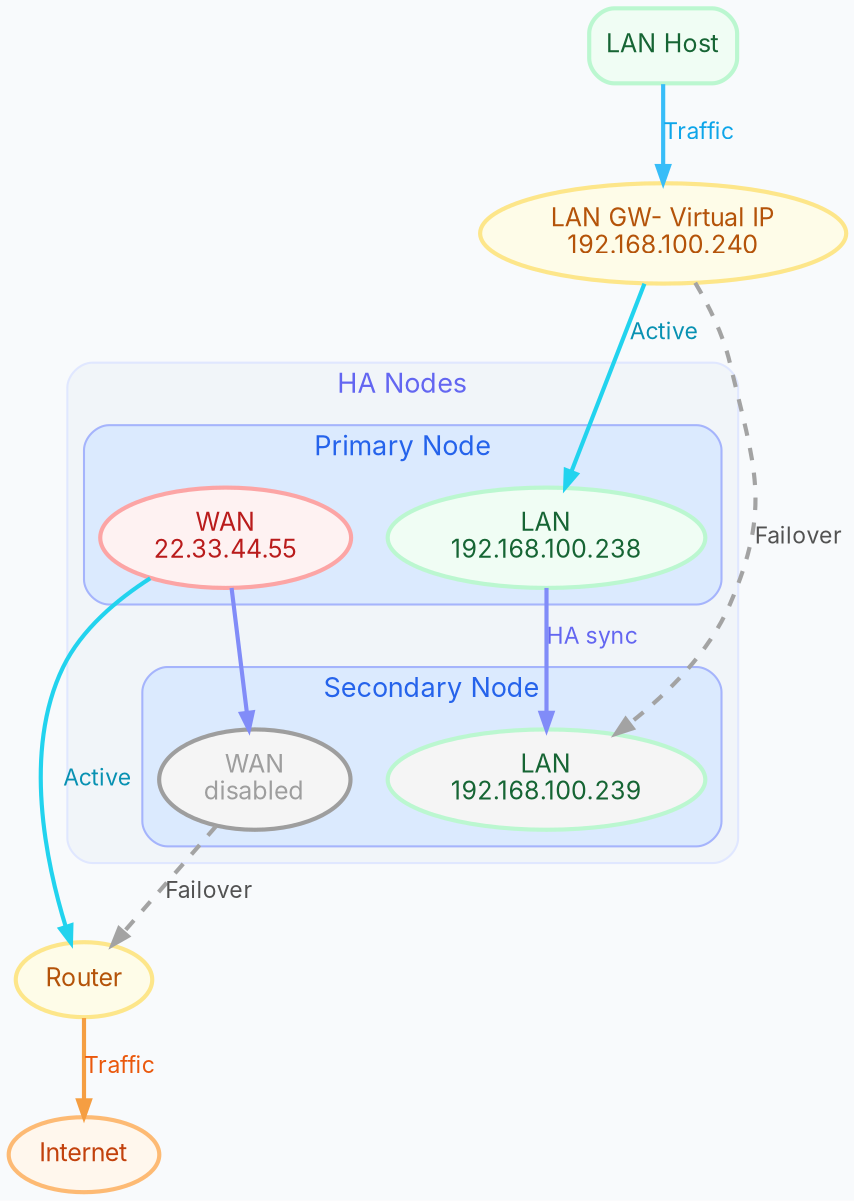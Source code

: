 digraph HA_Connectivity {
    rankdir=TB;
    bgcolor="#f8fafc"; // Tailwind slate-50
    fontname="Inter";
    fontsize=12;

    node [
        shape=box,
        style="filled,rounded",
        fontname="Inter",
        fontsize=12,
        color="#e5e7eb", // Tailwind gray-200
        fillcolor="#f1f5f9", // Tailwind slate-100
        penwidth=2
    ];

    edge [
        fontname="Inter",
        fontsize=11,
        color="#94a3b8", // Tailwind slate-400
        arrowsize=0.8,
        penwidth=2
    ];

    // 1) Hosts in LAN (top)
    { rank=source; LANHost }

    // 2) Virtual IP LAN
    { rank=1; VirtualIP_LAN }

    // 3) HA Nodes
    subgraph cluster_ha_nodes {
        label = "HA Nodes";
        style = "filled,rounded";
        color = "#e0e7ff"; // Tailwind indigo-100
        fillcolor = "#f1f5f9"; // Tailwind slate-100
        fontcolor = "#6366f1"; // Tailwind indigo-500
        fontsize=13;

        subgraph cluster_primary {
            label = "Primary Node";
            color = "#a5b4fc"; // Tailwind indigo-300
            fillcolor = "#dbeafe"; // Tailwind blue-100
            style = "filled,rounded";
            fontcolor = "#2563eb"; // Tailwind blue-600
            PrimaryLAN [label="LAN\n192.168.100.238", shape=ellipse, color="#bbf7d0", fillcolor="#f0fdf4", fontcolor="#166534"]; // Tailwind green
            PrimaryWAN [label="WAN\n22.33.44.55", shape=ellipse, color="#fca5a5", fillcolor="#fef2f2", fontcolor="#b91c1c"]; // Tailwind red
        }

        subgraph cluster_backup {
            label = "Secondary Node";
            color = "#a5b4fc";
            fillcolor = "#dbeafe";
            style = "filled,rounded";
            fontcolor = "#2563eb";
            BackupLAN [label="LAN\n192.168.100.239", shape=ellipse, color="#bbf7d0", fillcolor="#f5f5f5", fontcolor="#166534"];
            BackupWAN [label="WAN\ndisabled", shape=ellipse, color="#9e9e9e", fillcolor="#f5f5f5", fontcolor="#9e9e9e"];
        }

        { rank=2; PrimaryLAN; BackupLAN; PrimaryWAN; BackupWAN }
    }

    // 4) Virtual IP WAN
    { rank=3; VirtualIP_WAN }

    // 5) Internet (bottom)
    { rank=sink; Internet }

    // EXTRA NODE DEFINITIONS
    VirtualIP_LAN [label="LAN GW- Virtual IP\n192.168.100.240", shape=ellipse, color="#fde68a", fillcolor="#fefce8", fontcolor="#b45309"]; // Tailwind yellow
    VirtualIP_WAN [label="Router", shape=ellipse, color="#fde68a", fillcolor="#fefce8", fontcolor="#b45309"];
    LANHost [label="LAN Host", color="#bbf7d0", fillcolor="#f0fdf4", fontcolor="#166534"];
    Internet [label="Internet", shape=ellipse, color="#fdba74", fillcolor="#fff7ed", fontcolor="#c2410c"]; // Tailwind orange

    // EDGES
    LANHost -> VirtualIP_LAN [label="Traffic", color="#38bdf8", fontcolor="#0ea5e9"]; // Tailwind sky
    VirtualIP_LAN -> PrimaryLAN [label="Active", color="#22d3ee", fontcolor="#0891b2"]; // Tailwind cyan
    VirtualIP_LAN -> BackupLAN [label="Failover", style=dashed, color="#a3a3a3", fontcolor="#525252"]; // Tailwind neutral
    PrimaryWAN -> VirtualIP_WAN [label="Active", color="#22d3ee", fontcolor="#0891b2"];
    BackupWAN -> VirtualIP_WAN [label="Failover", style=dashed, color="#a3a3a3", fontcolor="#525252"];
    VirtualIP_WAN -> Internet [label="Traffic", color="#f59e42", fontcolor="#ea580c"]; // Tailwind orange
    PrimaryLAN -> BackupLAN [label="HA sync", color="#818cf8", fontcolor="#6366f1"]; // Tailwind indigo
    PrimaryWAN -> BackupWAN [label="", color="#818cf8", fontcolor="#6366f1"];
}
